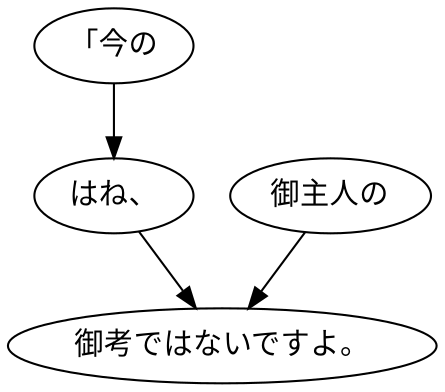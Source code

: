 digraph graph8929 {
	node0 [label="「今の"];
	node1 [label="はね、"];
	node2 [label="御主人の"];
	node3 [label="御考ではないですよ。"];
	node0 -> node1;
	node1 -> node3;
	node2 -> node3;
}
